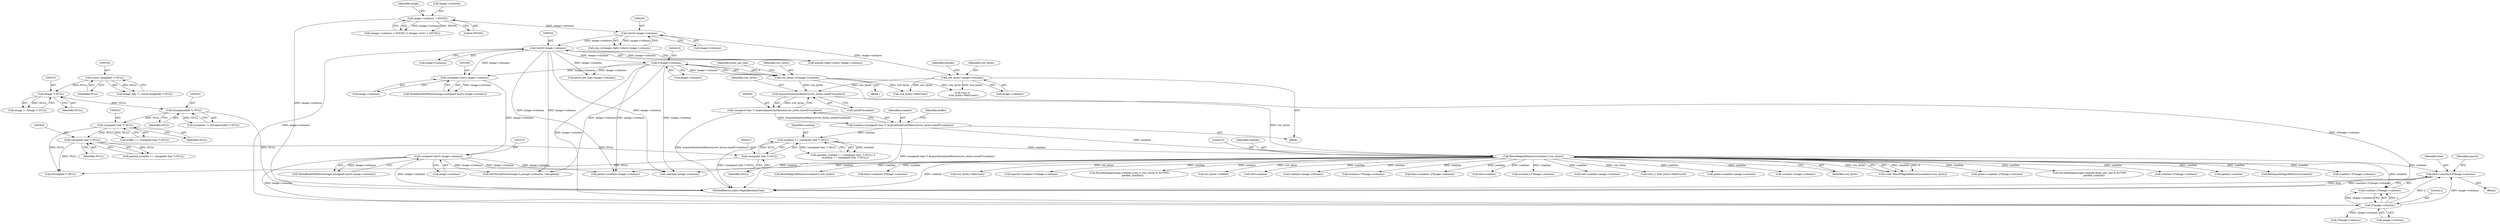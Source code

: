 digraph "0_ImageMagick_0f6fc2d5bf8f500820c3dbcf0d23ee14f2d9f734_4@pointer" {
"1001687" [label="(Call,blue=scanline+2*image->columns)"];
"1000520" [label="(Call,ResetMagickMemory(scanline,0,row_bytes))"];
"1000488" [label="(Call,scanline=(unsigned char *) AcquireQuantumMemory(row_bytes,sizeof(*scanline)))"];
"1000490" [label="(Call,(unsigned char *) AcquireQuantumMemory(row_bytes,sizeof(*scanline)))"];
"1000492" [label="(Call,AcquireQuantumMemory(row_bytes,sizeof(*scanline)))"];
"1000273" [label="(Call,row_bytes=image->columns)"];
"1000253" [label="(Call,(short) image->columns)"];
"1000186" [label="(Call,image->columns > 65535L)"];
"1000440" [label="(Call,row_bytes=4*image->columns)"];
"1000442" [label="(Call,4*image->columns)"];
"1000301" [label="(Call,(short) image->columns)"];
"1000510" [label="(Call,scanline == (unsigned char *) NULL)"];
"1000512" [label="(Call,(unsigned char *) NULL)"];
"1000507" [label="(Call,(unsigned char *) NULL)"];
"1000501" [label="(Call,(unsigned char *) NULL)"];
"1000202" [label="(Call,(ExceptionInfo *) NULL)"];
"1000160" [label="(Call,(Image *) NULL)"];
"1000148" [label="(Call,(const ImageInfo *) NULL)"];
"1001691" [label="(Call,2*image->columns)"];
"1001072" [label="(Call,(unsigned short) image->columns)"];
"1001003" [label="(Call,(unsigned short) image->columns)"];
"1000441" [label="(Identifier,row_bytes)"];
"1000253" [label="(Call,(short) image->columns)"];
"1001599" [label="(Call,EncodeImage(image,scanline,(size_t) (row_bytes & 0x7FFF),\n        packed_scanline))"];
"1000119" [label="(Block,)"];
"1000520" [label="(Call,ResetMagickMemory(scanline,0,row_bytes))"];
"1001212" [label="(Call,row_bytes | 0x8000)"];
"1001737" [label="(Call,red=scanline)"];
"1000202" [label="(Call,(ExceptionInfo *) NULL)"];
"1001688" [label="(Identifier,blue)"];
"1000160" [label="(Call,(Image *) NULL)"];
"1000514" [label="(Identifier,NULL)"];
"1000448" [label="(Identifier,bytes_per_line)"];
"1000522" [label="(Literal,0)"];
"1001742" [label="(Call,scanline+image->columns)"];
"1001698" [label="(Call,scanline+3*image->columns)"];
"1001747" [label="(Call,blue=scanline+2*image->columns)"];
"1001677" [label="(Call,red=scanline)"];
"1000444" [label="(Call,image->columns)"];
"1000493" [label="(Identifier,row_bytes)"];
"1001749" [label="(Call,scanline+2*image->columns)"];
"1000501" [label="(Call,(unsigned char *) NULL)"];
"1000489" [label="(Identifier,scanline)"];
"1001766" [label="(Call,red=scanline+image->columns)"];
"1000148" [label="(Call,(const ImageInfo *) NULL)"];
"1000193" [label="(Identifier,image)"];
"1000529" [label="(Call,(size_t) (row_bytes+MaxCount))"];
"1000500" [label="(Identifier,buffer)"];
"1001940" [label="(MethodReturn,static MagickBooleanType)"];
"1000297" [label="(Call,bounds.right=(short) image->columns)"];
"1001072" [label="(Call,(unsigned short) image->columns)"];
"1001682" [label="(Call,scanline+image->columns)"];
"1001740" [label="(Call,green=scanline+image->columns)"];
"1001768" [label="(Call,scanline+image->columns)"];
"1000518" [label="(Call,(void) ResetMagickMemory(scanline,0,row_bytes))"];
"1001700" [label="(Call,3*image->columns)"];
"1001672" [label="(Block,)"];
"1000480" [label="(Call,(size_t)\n   (row_bytes+MaxCount))"];
"1001773" [label="(Call,green=scanline+2*image->columns)"];
"1000280" [label="(Identifier,bounds)"];
"1000186" [label="(Call,image->columns > 65535L)"];
"1000301" [label="(Call,(short) image->columns)"];
"1000499" [label="(Call,buffer == (unsigned char *) NULL)"];
"1001851" [label="(Call,EncodeImage(image,scanline,bytes_per_line & 0x7FFF,\n            packed_scanline))"];
"1000507" [label="(Call,(unsigned char *) NULL)"];
"1000275" [label="(Call,image->columns)"];
"1001775" [label="(Call,scanline+2*image->columns)"];
"1001763" [label="(Call,opacity=scanline)"];
"1000255" [label="(Call,image->columns)"];
"1000274" [label="(Identifier,row_bytes)"];
"1000440" [label="(Call,row_bytes=4*image->columns)"];
"1000512" [label="(Call,(unsigned char *) NULL)"];
"1000158" [label="(Call,image != (Image *) NULL)"];
"1000494" [label="(Call,sizeof(*scanline))"];
"1001003" [label="(Call,(unsigned short) image->columns)"];
"1001693" [label="(Call,image->columns)"];
"1001554" [label="(Call,GetVirtualPixels(image,0,y,image->columns,1,exception))"];
"1001691" [label="(Call,2*image->columns)"];
"1000162" [label="(Identifier,NULL)"];
"1001920" [label="(Call,RelinquishMagickMemory(scanline))"];
"1000504" [label="(Call,(packed_scanline == (unsigned char *) NULL) ||\n      (scanline == (unsigned char *) NULL))"];
"1001784" [label="(Call,scanline+3*image->columns)"];
"1000273" [label="(Call,row_bytes=image->columns)"];
"1000303" [label="(Call,image->columns)"];
"1000503" [label="(Identifier,NULL)"];
"1001697" [label="(Identifier,opacity)"];
"1001689" [label="(Call,scanline+2*image->columns)"];
"1000150" [label="(Identifier,NULL)"];
"1000187" [label="(Call,image->columns)"];
"1000190" [label="(Literal,65535L)"];
"1000492" [label="(Call,AcquireQuantumMemory(row_bytes,sizeof(*scanline)))"];
"1000204" [label="(Identifier,NULL)"];
"1001001" [label="(Call,WriteBlobMSBShort(image,(unsigned short) image->columns))"];
"1000409" [label="(Block,)"];
"1000505" [label="(Call,packed_scanline == (unsigned char *) NULL)"];
"1001074" [label="(Call,image->columns)"];
"1001643" [label="(Call,ResetMagickMemory(scanline,0,row_bytes))"];
"1000443" [label="(Literal,4)"];
"1000680" [label="(Call,(StringInfo *) NULL)"];
"1001680" [label="(Call,green=scanline+image->columns)"];
"1000200" [label="(Call,exception != (ExceptionInfo *) NULL)"];
"1000482" [label="(Call,row_bytes+MaxCount)"];
"1000510" [label="(Call,scanline == (unsigned char *) NULL)"];
"1001782" [label="(Call,blue=scanline+3*image->columns)"];
"1000447" [label="(Call,bytes_per_line=image->columns)"];
"1000509" [label="(Identifier,NULL)"];
"1000531" [label="(Call,row_bytes+MaxCount)"];
"1001692" [label="(Literal,2)"];
"1000488" [label="(Call,scanline=(unsigned char *) AcquireQuantumMemory(row_bytes,sizeof(*scanline)))"];
"1001005" [label="(Call,image->columns)"];
"1000511" [label="(Identifier,scanline)"];
"1000521" [label="(Identifier,scanline)"];
"1001696" [label="(Call,opacity=scanline+3*image->columns)"];
"1000185" [label="(Call,(image->columns > 65535L) || (image->rows > 65535L))"];
"1000442" [label="(Call,4*image->columns)"];
"1000490" [label="(Call,(unsigned char *) AcquireQuantumMemory(row_bytes,sizeof(*scanline)))"];
"1000523" [label="(Identifier,row_bytes)"];
"1001687" [label="(Call,blue=scanline+2*image->columns)"];
"1000146" [label="(Call,image_info != (const ImageInfo *) NULL)"];
"1000249" [label="(Call,size_rectangle.right=(short) image->columns)"];
"1001070" [label="(Call,WriteBlobMSBShort(image,(unsigned short) image->columns))"];
"1001687" -> "1001672"  [label="AST: "];
"1001687" -> "1001689"  [label="CFG: "];
"1001688" -> "1001687"  [label="AST: "];
"1001689" -> "1001687"  [label="AST: "];
"1001697" -> "1001687"  [label="CFG: "];
"1001687" -> "1001940"  [label="DDG: blue"];
"1001687" -> "1001940"  [label="DDG: scanline+2*image->columns"];
"1000520" -> "1001687"  [label="DDG: scanline"];
"1001691" -> "1001687"  [label="DDG: 2"];
"1001691" -> "1001687"  [label="DDG: image->columns"];
"1000520" -> "1000518"  [label="AST: "];
"1000520" -> "1000523"  [label="CFG: "];
"1000521" -> "1000520"  [label="AST: "];
"1000522" -> "1000520"  [label="AST: "];
"1000523" -> "1000520"  [label="AST: "];
"1000518" -> "1000520"  [label="CFG: "];
"1000520" -> "1001940"  [label="DDG: scanline"];
"1000520" -> "1000518"  [label="DDG: scanline"];
"1000520" -> "1000518"  [label="DDG: 0"];
"1000520" -> "1000518"  [label="DDG: row_bytes"];
"1000488" -> "1000520"  [label="DDG: scanline"];
"1000510" -> "1000520"  [label="DDG: scanline"];
"1000492" -> "1000520"  [label="DDG: row_bytes"];
"1000520" -> "1000529"  [label="DDG: row_bytes"];
"1000520" -> "1000531"  [label="DDG: row_bytes"];
"1000520" -> "1001212"  [label="DDG: row_bytes"];
"1000520" -> "1001599"  [label="DDG: scanline"];
"1000520" -> "1001643"  [label="DDG: scanline"];
"1000520" -> "1001677"  [label="DDG: scanline"];
"1000520" -> "1001680"  [label="DDG: scanline"];
"1000520" -> "1001682"  [label="DDG: scanline"];
"1000520" -> "1001689"  [label="DDG: scanline"];
"1000520" -> "1001696"  [label="DDG: scanline"];
"1000520" -> "1001698"  [label="DDG: scanline"];
"1000520" -> "1001737"  [label="DDG: scanline"];
"1000520" -> "1001740"  [label="DDG: scanline"];
"1000520" -> "1001742"  [label="DDG: scanline"];
"1000520" -> "1001747"  [label="DDG: scanline"];
"1000520" -> "1001749"  [label="DDG: scanline"];
"1000520" -> "1001763"  [label="DDG: scanline"];
"1000520" -> "1001766"  [label="DDG: scanline"];
"1000520" -> "1001768"  [label="DDG: scanline"];
"1000520" -> "1001773"  [label="DDG: scanline"];
"1000520" -> "1001775"  [label="DDG: scanline"];
"1000520" -> "1001782"  [label="DDG: scanline"];
"1000520" -> "1001784"  [label="DDG: scanline"];
"1000520" -> "1001851"  [label="DDG: scanline"];
"1000520" -> "1001920"  [label="DDG: scanline"];
"1000488" -> "1000119"  [label="AST: "];
"1000488" -> "1000490"  [label="CFG: "];
"1000489" -> "1000488"  [label="AST: "];
"1000490" -> "1000488"  [label="AST: "];
"1000500" -> "1000488"  [label="CFG: "];
"1000488" -> "1001940"  [label="DDG: (unsigned char *) AcquireQuantumMemory(row_bytes,sizeof(*scanline))"];
"1000490" -> "1000488"  [label="DDG: AcquireQuantumMemory(row_bytes,sizeof(*scanline))"];
"1000488" -> "1000510"  [label="DDG: scanline"];
"1000490" -> "1000492"  [label="CFG: "];
"1000491" -> "1000490"  [label="AST: "];
"1000492" -> "1000490"  [label="AST: "];
"1000490" -> "1001940"  [label="DDG: AcquireQuantumMemory(row_bytes,sizeof(*scanline))"];
"1000492" -> "1000490"  [label="DDG: row_bytes"];
"1000492" -> "1000494"  [label="CFG: "];
"1000493" -> "1000492"  [label="AST: "];
"1000494" -> "1000492"  [label="AST: "];
"1000273" -> "1000492"  [label="DDG: row_bytes"];
"1000440" -> "1000492"  [label="DDG: row_bytes"];
"1000273" -> "1000119"  [label="AST: "];
"1000273" -> "1000275"  [label="CFG: "];
"1000274" -> "1000273"  [label="AST: "];
"1000275" -> "1000273"  [label="AST: "];
"1000280" -> "1000273"  [label="CFG: "];
"1000253" -> "1000273"  [label="DDG: image->columns"];
"1000273" -> "1000480"  [label="DDG: row_bytes"];
"1000273" -> "1000482"  [label="DDG: row_bytes"];
"1000253" -> "1000249"  [label="AST: "];
"1000253" -> "1000255"  [label="CFG: "];
"1000254" -> "1000253"  [label="AST: "];
"1000255" -> "1000253"  [label="AST: "];
"1000249" -> "1000253"  [label="CFG: "];
"1000253" -> "1000249"  [label="DDG: image->columns"];
"1000186" -> "1000253"  [label="DDG: image->columns"];
"1000253" -> "1000301"  [label="DDG: image->columns"];
"1000186" -> "1000185"  [label="AST: "];
"1000186" -> "1000190"  [label="CFG: "];
"1000187" -> "1000186"  [label="AST: "];
"1000190" -> "1000186"  [label="AST: "];
"1000193" -> "1000186"  [label="CFG: "];
"1000185" -> "1000186"  [label="CFG: "];
"1000186" -> "1001940"  [label="DDG: image->columns"];
"1000186" -> "1000185"  [label="DDG: image->columns"];
"1000186" -> "1000185"  [label="DDG: 65535L"];
"1000440" -> "1000409"  [label="AST: "];
"1000440" -> "1000442"  [label="CFG: "];
"1000441" -> "1000440"  [label="AST: "];
"1000442" -> "1000440"  [label="AST: "];
"1000448" -> "1000440"  [label="CFG: "];
"1000440" -> "1001940"  [label="DDG: 4*image->columns"];
"1000442" -> "1000440"  [label="DDG: 4"];
"1000442" -> "1000440"  [label="DDG: image->columns"];
"1000440" -> "1000480"  [label="DDG: row_bytes"];
"1000440" -> "1000482"  [label="DDG: row_bytes"];
"1000442" -> "1000444"  [label="CFG: "];
"1000443" -> "1000442"  [label="AST: "];
"1000444" -> "1000442"  [label="AST: "];
"1000301" -> "1000442"  [label="DDG: image->columns"];
"1000442" -> "1000447"  [label="DDG: image->columns"];
"1000442" -> "1001003"  [label="DDG: image->columns"];
"1000442" -> "1001554"  [label="DDG: image->columns"];
"1000442" -> "1001680"  [label="DDG: image->columns"];
"1000442" -> "1001682"  [label="DDG: image->columns"];
"1000442" -> "1001691"  [label="DDG: image->columns"];
"1000301" -> "1000297"  [label="AST: "];
"1000301" -> "1000303"  [label="CFG: "];
"1000302" -> "1000301"  [label="AST: "];
"1000303" -> "1000301"  [label="AST: "];
"1000297" -> "1000301"  [label="CFG: "];
"1000301" -> "1000297"  [label="DDG: image->columns"];
"1000301" -> "1000447"  [label="DDG: image->columns"];
"1000301" -> "1001003"  [label="DDG: image->columns"];
"1000301" -> "1001554"  [label="DDG: image->columns"];
"1000301" -> "1001680"  [label="DDG: image->columns"];
"1000301" -> "1001682"  [label="DDG: image->columns"];
"1000301" -> "1001691"  [label="DDG: image->columns"];
"1000510" -> "1000504"  [label="AST: "];
"1000510" -> "1000512"  [label="CFG: "];
"1000511" -> "1000510"  [label="AST: "];
"1000512" -> "1000510"  [label="AST: "];
"1000504" -> "1000510"  [label="CFG: "];
"1000510" -> "1001940"  [label="DDG: (unsigned char *) NULL"];
"1000510" -> "1000504"  [label="DDG: scanline"];
"1000510" -> "1000504"  [label="DDG: (unsigned char *) NULL"];
"1000512" -> "1000510"  [label="DDG: NULL"];
"1000512" -> "1000514"  [label="CFG: "];
"1000513" -> "1000512"  [label="AST: "];
"1000514" -> "1000512"  [label="AST: "];
"1000507" -> "1000512"  [label="DDG: NULL"];
"1000512" -> "1000680"  [label="DDG: NULL"];
"1000507" -> "1000505"  [label="AST: "];
"1000507" -> "1000509"  [label="CFG: "];
"1000508" -> "1000507"  [label="AST: "];
"1000509" -> "1000507"  [label="AST: "];
"1000505" -> "1000507"  [label="CFG: "];
"1000507" -> "1000505"  [label="DDG: NULL"];
"1000501" -> "1000507"  [label="DDG: NULL"];
"1000507" -> "1000680"  [label="DDG: NULL"];
"1000501" -> "1000499"  [label="AST: "];
"1000501" -> "1000503"  [label="CFG: "];
"1000502" -> "1000501"  [label="AST: "];
"1000503" -> "1000501"  [label="AST: "];
"1000499" -> "1000501"  [label="CFG: "];
"1000501" -> "1000499"  [label="DDG: NULL"];
"1000202" -> "1000501"  [label="DDG: NULL"];
"1000501" -> "1000680"  [label="DDG: NULL"];
"1000202" -> "1000200"  [label="AST: "];
"1000202" -> "1000204"  [label="CFG: "];
"1000203" -> "1000202"  [label="AST: "];
"1000204" -> "1000202"  [label="AST: "];
"1000200" -> "1000202"  [label="CFG: "];
"1000202" -> "1001940"  [label="DDG: NULL"];
"1000202" -> "1000200"  [label="DDG: NULL"];
"1000160" -> "1000202"  [label="DDG: NULL"];
"1000160" -> "1000158"  [label="AST: "];
"1000160" -> "1000162"  [label="CFG: "];
"1000161" -> "1000160"  [label="AST: "];
"1000162" -> "1000160"  [label="AST: "];
"1000158" -> "1000160"  [label="CFG: "];
"1000160" -> "1000158"  [label="DDG: NULL"];
"1000148" -> "1000160"  [label="DDG: NULL"];
"1000148" -> "1000146"  [label="AST: "];
"1000148" -> "1000150"  [label="CFG: "];
"1000149" -> "1000148"  [label="AST: "];
"1000150" -> "1000148"  [label="AST: "];
"1000146" -> "1000148"  [label="CFG: "];
"1000148" -> "1000146"  [label="DDG: NULL"];
"1001691" -> "1001689"  [label="AST: "];
"1001691" -> "1001693"  [label="CFG: "];
"1001692" -> "1001691"  [label="AST: "];
"1001693" -> "1001691"  [label="AST: "];
"1001689" -> "1001691"  [label="CFG: "];
"1001691" -> "1001689"  [label="DDG: 2"];
"1001691" -> "1001689"  [label="DDG: image->columns"];
"1001072" -> "1001691"  [label="DDG: image->columns"];
"1001691" -> "1001700"  [label="DDG: image->columns"];
"1001072" -> "1001070"  [label="AST: "];
"1001072" -> "1001074"  [label="CFG: "];
"1001073" -> "1001072"  [label="AST: "];
"1001074" -> "1001072"  [label="AST: "];
"1001070" -> "1001072"  [label="CFG: "];
"1001072" -> "1001940"  [label="DDG: image->columns"];
"1001072" -> "1001070"  [label="DDG: image->columns"];
"1001003" -> "1001072"  [label="DDG: image->columns"];
"1001072" -> "1001554"  [label="DDG: image->columns"];
"1001072" -> "1001680"  [label="DDG: image->columns"];
"1001072" -> "1001682"  [label="DDG: image->columns"];
"1001003" -> "1001001"  [label="AST: "];
"1001003" -> "1001005"  [label="CFG: "];
"1001004" -> "1001003"  [label="AST: "];
"1001005" -> "1001003"  [label="AST: "];
"1001001" -> "1001003"  [label="CFG: "];
"1001003" -> "1001001"  [label="DDG: image->columns"];
}
